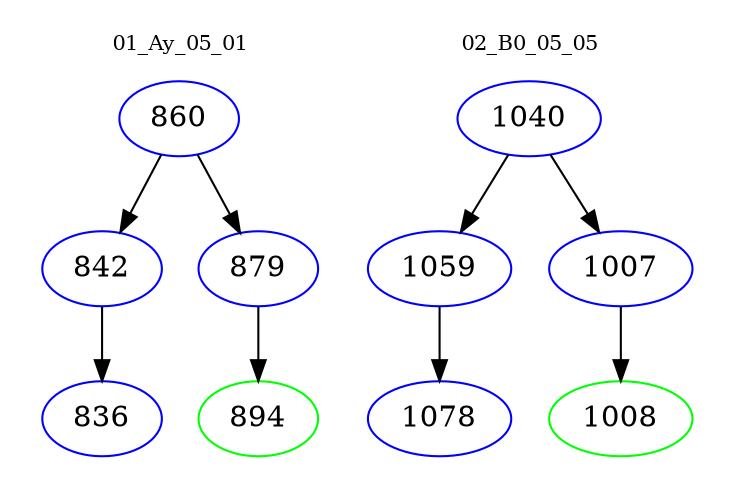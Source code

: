 digraph{
subgraph cluster_0 {
color = white
label = "01_Ay_05_01";
fontsize=10;
T0_860 [label="860", color="blue"]
T0_860 -> T0_842 [color="black"]
T0_842 [label="842", color="blue"]
T0_842 -> T0_836 [color="black"]
T0_836 [label="836", color="blue"]
T0_860 -> T0_879 [color="black"]
T0_879 [label="879", color="blue"]
T0_879 -> T0_894 [color="black"]
T0_894 [label="894", color="green"]
}
subgraph cluster_1 {
color = white
label = "02_B0_05_05";
fontsize=10;
T1_1040 [label="1040", color="blue"]
T1_1040 -> T1_1059 [color="black"]
T1_1059 [label="1059", color="blue"]
T1_1059 -> T1_1078 [color="black"]
T1_1078 [label="1078", color="blue"]
T1_1040 -> T1_1007 [color="black"]
T1_1007 [label="1007", color="blue"]
T1_1007 -> T1_1008 [color="black"]
T1_1008 [label="1008", color="green"]
}
}
